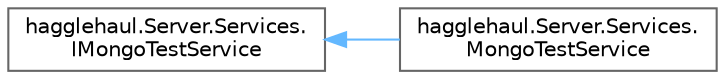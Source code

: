 digraph "Graphical Class Hierarchy"
{
 // LATEX_PDF_SIZE
  bgcolor="transparent";
  edge [fontname=Helvetica,fontsize=10,labelfontname=Helvetica,labelfontsize=10];
  node [fontname=Helvetica,fontsize=10,shape=box,height=0.2,width=0.4];
  rankdir="LR";
  Node0 [id="Node000000",label="hagglehaul.Server.Services.\lIMongoTestService",height=0.2,width=0.4,color="grey40", fillcolor="white", style="filled",URL="$interfacehagglehaul_1_1_server_1_1_services_1_1_i_mongo_test_service.html",tooltip="A test class to ensure MongoDB is working properly."];
  Node0 -> Node1 [id="edge10_Node000000_Node000001",dir="back",color="steelblue1",style="solid",tooltip=" "];
  Node1 [id="Node000001",label="hagglehaul.Server.Services.\lMongoTestService",height=0.2,width=0.4,color="grey40", fillcolor="white", style="filled",URL="$classhagglehaul_1_1_server_1_1_services_1_1_mongo_test_service.html",tooltip="See IMongoTestService."];
}
